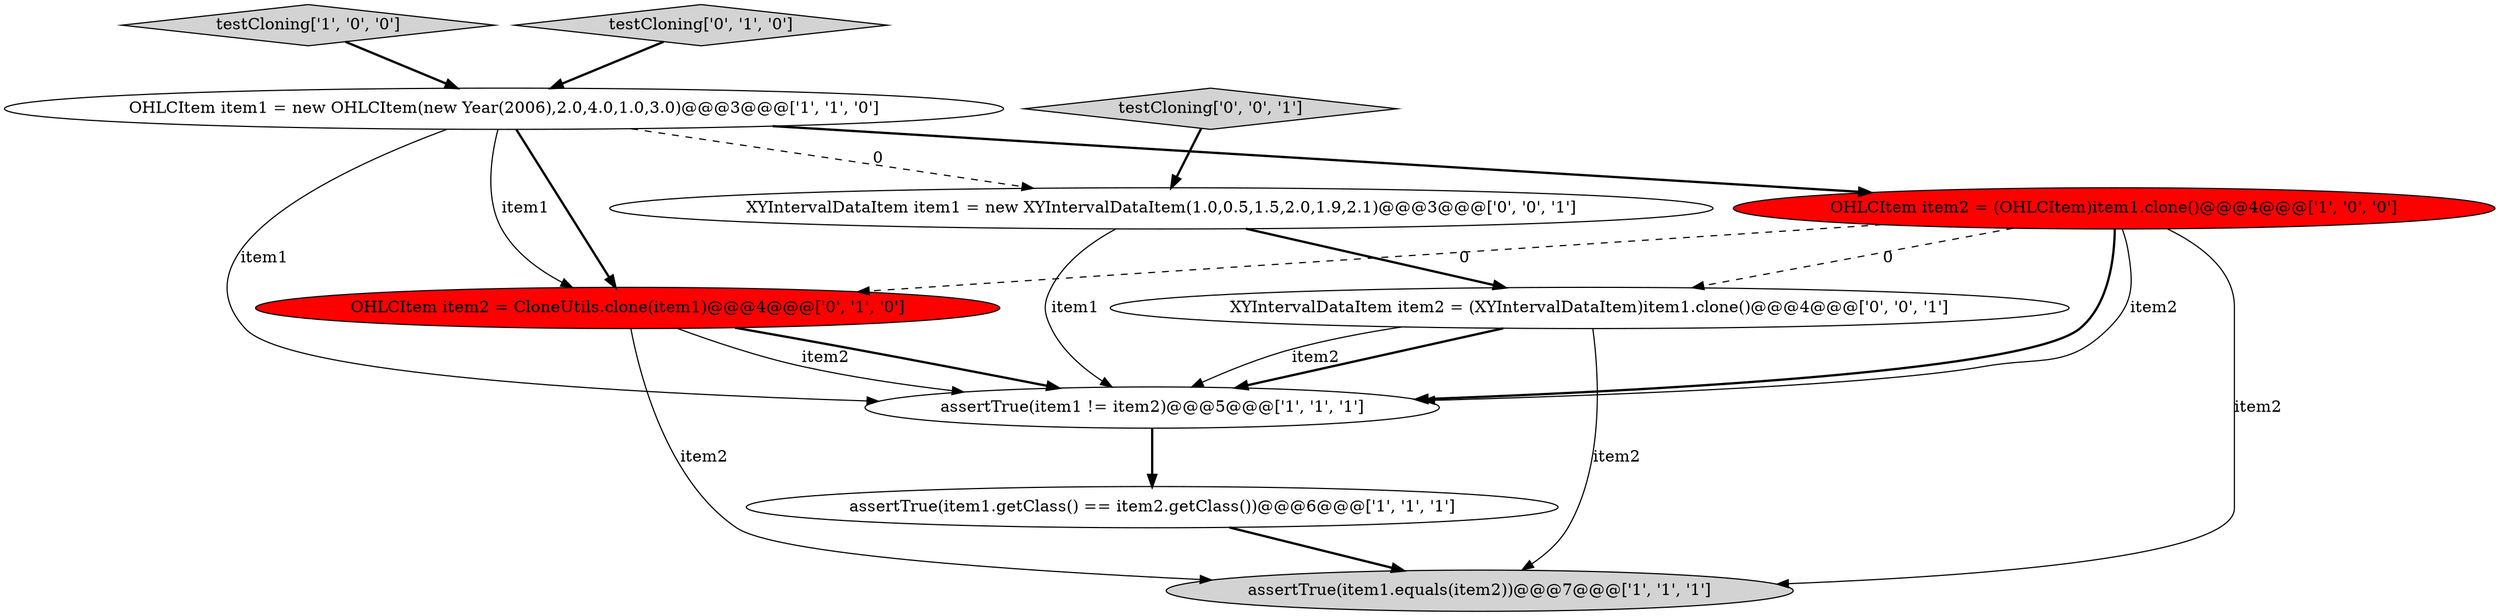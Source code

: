 digraph {
10 [style = filled, label = "XYIntervalDataItem item1 = new XYIntervalDataItem(1.0,0.5,1.5,2.0,1.9,2.1)@@@3@@@['0', '0', '1']", fillcolor = white, shape = ellipse image = "AAA0AAABBB3BBB"];
5 [style = filled, label = "testCloning['1', '0', '0']", fillcolor = lightgray, shape = diamond image = "AAA0AAABBB1BBB"];
1 [style = filled, label = "assertTrue(item1.getClass() == item2.getClass())@@@6@@@['1', '1', '1']", fillcolor = white, shape = ellipse image = "AAA0AAABBB1BBB"];
6 [style = filled, label = "OHLCItem item2 = CloneUtils.clone(item1)@@@4@@@['0', '1', '0']", fillcolor = red, shape = ellipse image = "AAA1AAABBB2BBB"];
2 [style = filled, label = "assertTrue(item1 != item2)@@@5@@@['1', '1', '1']", fillcolor = white, shape = ellipse image = "AAA0AAABBB1BBB"];
0 [style = filled, label = "OHLCItem item1 = new OHLCItem(new Year(2006),2.0,4.0,1.0,3.0)@@@3@@@['1', '1', '0']", fillcolor = white, shape = ellipse image = "AAA0AAABBB1BBB"];
9 [style = filled, label = "XYIntervalDataItem item2 = (XYIntervalDataItem)item1.clone()@@@4@@@['0', '0', '1']", fillcolor = white, shape = ellipse image = "AAA0AAABBB3BBB"];
3 [style = filled, label = "assertTrue(item1.equals(item2))@@@7@@@['1', '1', '1']", fillcolor = lightgray, shape = ellipse image = "AAA0AAABBB1BBB"];
4 [style = filled, label = "OHLCItem item2 = (OHLCItem)item1.clone()@@@4@@@['1', '0', '0']", fillcolor = red, shape = ellipse image = "AAA1AAABBB1BBB"];
7 [style = filled, label = "testCloning['0', '1', '0']", fillcolor = lightgray, shape = diamond image = "AAA0AAABBB2BBB"];
8 [style = filled, label = "testCloning['0', '0', '1']", fillcolor = lightgray, shape = diamond image = "AAA0AAABBB3BBB"];
8->10 [style = bold, label=""];
0->2 [style = solid, label="item1"];
0->6 [style = bold, label=""];
9->2 [style = bold, label=""];
2->1 [style = bold, label=""];
1->3 [style = bold, label=""];
6->3 [style = solid, label="item2"];
7->0 [style = bold, label=""];
4->2 [style = bold, label=""];
4->6 [style = dashed, label="0"];
10->2 [style = solid, label="item1"];
4->2 [style = solid, label="item2"];
0->6 [style = solid, label="item1"];
0->10 [style = dashed, label="0"];
6->2 [style = bold, label=""];
4->9 [style = dashed, label="0"];
5->0 [style = bold, label=""];
0->4 [style = bold, label=""];
9->2 [style = solid, label="item2"];
6->2 [style = solid, label="item2"];
10->9 [style = bold, label=""];
4->3 [style = solid, label="item2"];
9->3 [style = solid, label="item2"];
}
